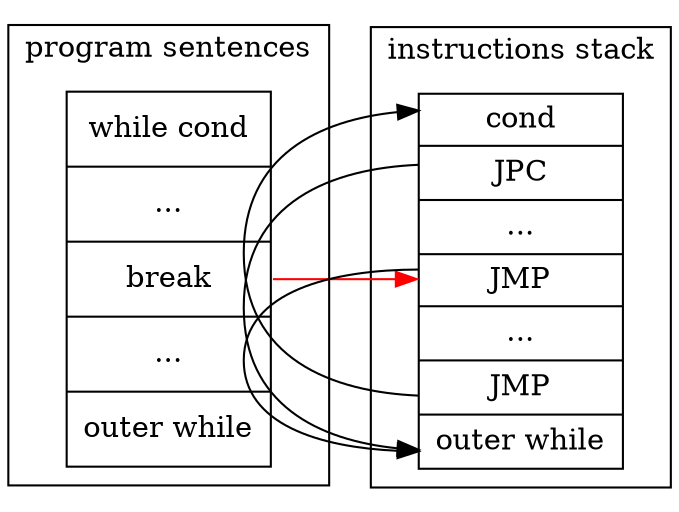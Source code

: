digraph G {
    rankdir=LR;
    node [shape=record,width=.1,height=.1];
    subgraph cluster_elseif{
        label = "program sentences"
        node1 [label = "<f0>while cond |<f1>...|<f2>break |<f3> ...|<f4>outer while",height=2.5];
    }
    subgraph cluster_stack{
        label = "instructions stack"
        node0 [label = "<f0>cond |<f1> JPC|<f2>... |<f3> JMP|<f4>...|<f5> JMP|<f6> outer while",height=2.5];
        node0:f1 -> node0:f6;
        node0:f3 -> node0:f6;
        node0:f5 -> node0:f0;
    }

     node1:f2->node0:f3 [color=red]
}